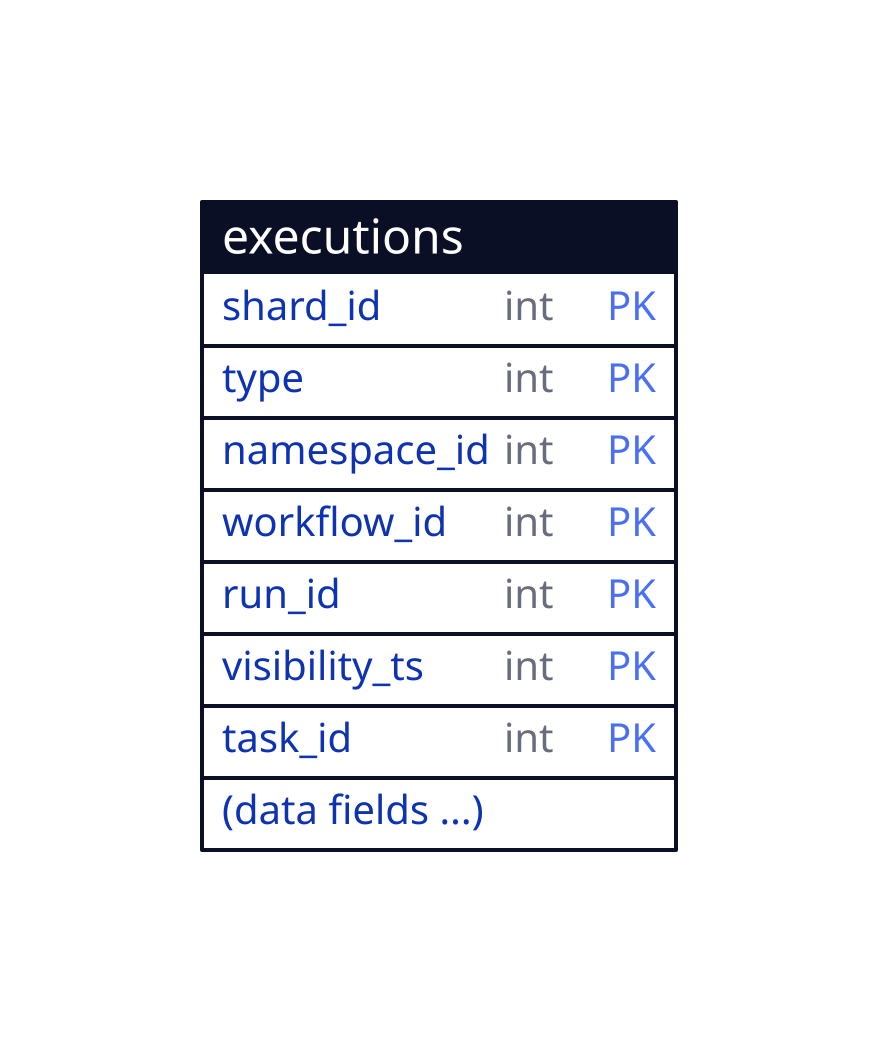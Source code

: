 # https://d2lang.com
# Generate SVG by running `make` inside of `docs/`.

executions: {
    shape: sql_table
    shard_id: int { constraint: PK }
    type: int { constraint: PK }
    namespace_id: int { constraint: PK }
    workflow_id: int { constraint: PK }
    run_id: int { constraint: PK }
    visibility_ts: int { constraint: PK }
    task_id: int { constraint: PK }
    "(data fields ...)"
}
